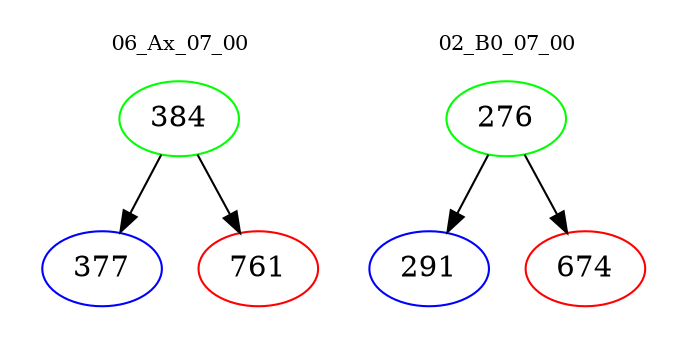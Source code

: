 digraph{
subgraph cluster_0 {
color = white
label = "06_Ax_07_00";
fontsize=10;
T0_384 [label="384", color="green"]
T0_384 -> T0_377 [color="black"]
T0_377 [label="377", color="blue"]
T0_384 -> T0_761 [color="black"]
T0_761 [label="761", color="red"]
}
subgraph cluster_1 {
color = white
label = "02_B0_07_00";
fontsize=10;
T1_276 [label="276", color="green"]
T1_276 -> T1_291 [color="black"]
T1_291 [label="291", color="blue"]
T1_276 -> T1_674 [color="black"]
T1_674 [label="674", color="red"]
}
}
